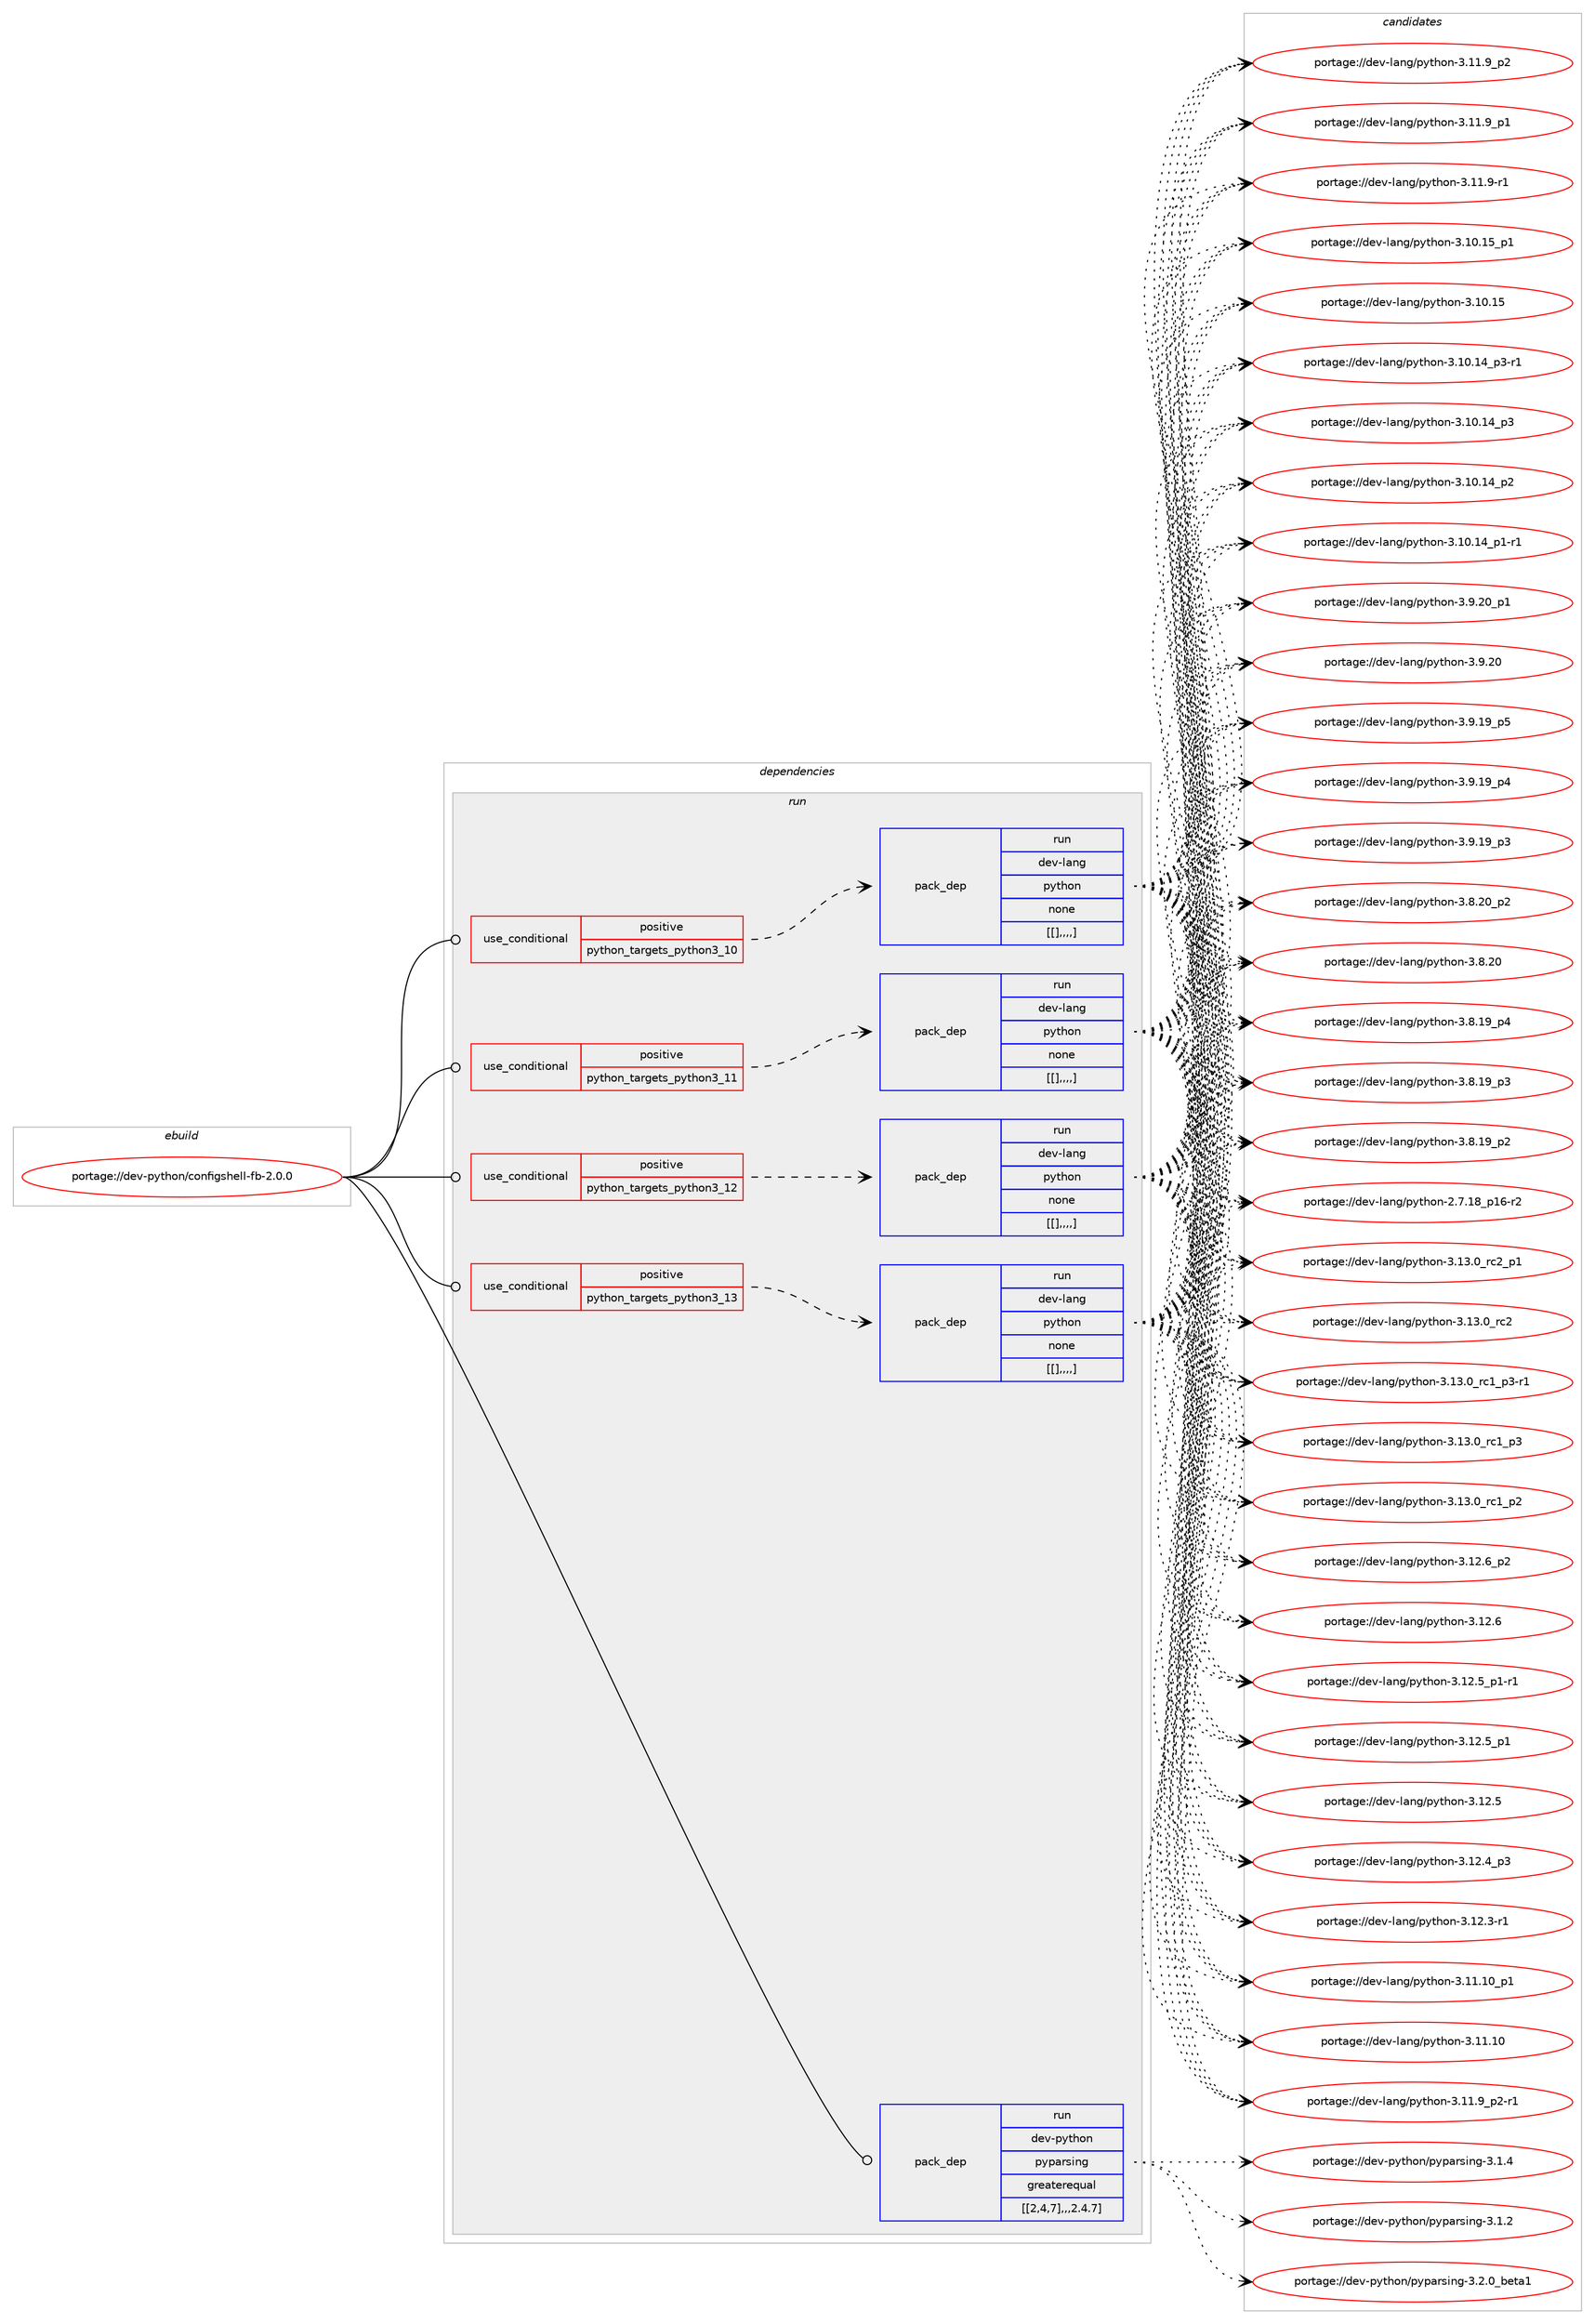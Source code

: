 digraph prolog {

# *************
# Graph options
# *************

newrank=true;
concentrate=true;
compound=true;
graph [rankdir=LR,fontname=Helvetica,fontsize=10,ranksep=1.5];#, ranksep=2.5, nodesep=0.2];
edge  [arrowhead=vee];
node  [fontname=Helvetica,fontsize=10];

# **********
# The ebuild
# **********

subgraph cluster_leftcol {
color=gray;
label=<<i>ebuild</i>>;
id [label="portage://dev-python/configshell-fb-2.0.0", color=red, width=4, href="../dev-python/configshell-fb-2.0.0.svg"];
}

# ****************
# The dependencies
# ****************

subgraph cluster_midcol {
color=gray;
label=<<i>dependencies</i>>;
subgraph cluster_compile {
fillcolor="#eeeeee";
style=filled;
label=<<i>compile</i>>;
}
subgraph cluster_compileandrun {
fillcolor="#eeeeee";
style=filled;
label=<<i>compile and run</i>>;
}
subgraph cluster_run {
fillcolor="#eeeeee";
style=filled;
label=<<i>run</i>>;
subgraph cond32937 {
dependency145792 [label=<<TABLE BORDER="0" CELLBORDER="1" CELLSPACING="0" CELLPADDING="4"><TR><TD ROWSPAN="3" CELLPADDING="10">use_conditional</TD></TR><TR><TD>positive</TD></TR><TR><TD>python_targets_python3_10</TD></TR></TABLE>>, shape=none, color=red];
subgraph pack111643 {
dependency145793 [label=<<TABLE BORDER="0" CELLBORDER="1" CELLSPACING="0" CELLPADDING="4" WIDTH="220"><TR><TD ROWSPAN="6" CELLPADDING="30">pack_dep</TD></TR><TR><TD WIDTH="110">run</TD></TR><TR><TD>dev-lang</TD></TR><TR><TD>python</TD></TR><TR><TD>none</TD></TR><TR><TD>[[],,,,]</TD></TR></TABLE>>, shape=none, color=blue];
}
dependency145792:e -> dependency145793:w [weight=20,style="dashed",arrowhead="vee"];
}
id:e -> dependency145792:w [weight=20,style="solid",arrowhead="odot"];
subgraph cond32938 {
dependency145794 [label=<<TABLE BORDER="0" CELLBORDER="1" CELLSPACING="0" CELLPADDING="4"><TR><TD ROWSPAN="3" CELLPADDING="10">use_conditional</TD></TR><TR><TD>positive</TD></TR><TR><TD>python_targets_python3_11</TD></TR></TABLE>>, shape=none, color=red];
subgraph pack111644 {
dependency145795 [label=<<TABLE BORDER="0" CELLBORDER="1" CELLSPACING="0" CELLPADDING="4" WIDTH="220"><TR><TD ROWSPAN="6" CELLPADDING="30">pack_dep</TD></TR><TR><TD WIDTH="110">run</TD></TR><TR><TD>dev-lang</TD></TR><TR><TD>python</TD></TR><TR><TD>none</TD></TR><TR><TD>[[],,,,]</TD></TR></TABLE>>, shape=none, color=blue];
}
dependency145794:e -> dependency145795:w [weight=20,style="dashed",arrowhead="vee"];
}
id:e -> dependency145794:w [weight=20,style="solid",arrowhead="odot"];
subgraph cond32939 {
dependency145796 [label=<<TABLE BORDER="0" CELLBORDER="1" CELLSPACING="0" CELLPADDING="4"><TR><TD ROWSPAN="3" CELLPADDING="10">use_conditional</TD></TR><TR><TD>positive</TD></TR><TR><TD>python_targets_python3_12</TD></TR></TABLE>>, shape=none, color=red];
subgraph pack111645 {
dependency145797 [label=<<TABLE BORDER="0" CELLBORDER="1" CELLSPACING="0" CELLPADDING="4" WIDTH="220"><TR><TD ROWSPAN="6" CELLPADDING="30">pack_dep</TD></TR><TR><TD WIDTH="110">run</TD></TR><TR><TD>dev-lang</TD></TR><TR><TD>python</TD></TR><TR><TD>none</TD></TR><TR><TD>[[],,,,]</TD></TR></TABLE>>, shape=none, color=blue];
}
dependency145796:e -> dependency145797:w [weight=20,style="dashed",arrowhead="vee"];
}
id:e -> dependency145796:w [weight=20,style="solid",arrowhead="odot"];
subgraph cond32940 {
dependency145798 [label=<<TABLE BORDER="0" CELLBORDER="1" CELLSPACING="0" CELLPADDING="4"><TR><TD ROWSPAN="3" CELLPADDING="10">use_conditional</TD></TR><TR><TD>positive</TD></TR><TR><TD>python_targets_python3_13</TD></TR></TABLE>>, shape=none, color=red];
subgraph pack111646 {
dependency145799 [label=<<TABLE BORDER="0" CELLBORDER="1" CELLSPACING="0" CELLPADDING="4" WIDTH="220"><TR><TD ROWSPAN="6" CELLPADDING="30">pack_dep</TD></TR><TR><TD WIDTH="110">run</TD></TR><TR><TD>dev-lang</TD></TR><TR><TD>python</TD></TR><TR><TD>none</TD></TR><TR><TD>[[],,,,]</TD></TR></TABLE>>, shape=none, color=blue];
}
dependency145798:e -> dependency145799:w [weight=20,style="dashed",arrowhead="vee"];
}
id:e -> dependency145798:w [weight=20,style="solid",arrowhead="odot"];
subgraph pack111647 {
dependency145800 [label=<<TABLE BORDER="0" CELLBORDER="1" CELLSPACING="0" CELLPADDING="4" WIDTH="220"><TR><TD ROWSPAN="6" CELLPADDING="30">pack_dep</TD></TR><TR><TD WIDTH="110">run</TD></TR><TR><TD>dev-python</TD></TR><TR><TD>pyparsing</TD></TR><TR><TD>greaterequal</TD></TR><TR><TD>[[2,4,7],,,2.4.7]</TD></TR></TABLE>>, shape=none, color=blue];
}
id:e -> dependency145800:w [weight=20,style="solid",arrowhead="odot"];
}
}

# **************
# The candidates
# **************

subgraph cluster_choices {
rank=same;
color=gray;
label=<<i>candidates</i>>;

subgraph choice111643 {
color=black;
nodesep=1;
choice100101118451089711010347112121116104111110455146495146489511499509511249 [label="portage://dev-lang/python-3.13.0_rc2_p1", color=red, width=4,href="../dev-lang/python-3.13.0_rc2_p1.svg"];
choice10010111845108971101034711212111610411111045514649514648951149950 [label="portage://dev-lang/python-3.13.0_rc2", color=red, width=4,href="../dev-lang/python-3.13.0_rc2.svg"];
choice1001011184510897110103471121211161041111104551464951464895114994995112514511449 [label="portage://dev-lang/python-3.13.0_rc1_p3-r1", color=red, width=4,href="../dev-lang/python-3.13.0_rc1_p3-r1.svg"];
choice100101118451089711010347112121116104111110455146495146489511499499511251 [label="portage://dev-lang/python-3.13.0_rc1_p3", color=red, width=4,href="../dev-lang/python-3.13.0_rc1_p3.svg"];
choice100101118451089711010347112121116104111110455146495146489511499499511250 [label="portage://dev-lang/python-3.13.0_rc1_p2", color=red, width=4,href="../dev-lang/python-3.13.0_rc1_p2.svg"];
choice100101118451089711010347112121116104111110455146495046549511250 [label="portage://dev-lang/python-3.12.6_p2", color=red, width=4,href="../dev-lang/python-3.12.6_p2.svg"];
choice10010111845108971101034711212111610411111045514649504654 [label="portage://dev-lang/python-3.12.6", color=red, width=4,href="../dev-lang/python-3.12.6.svg"];
choice1001011184510897110103471121211161041111104551464950465395112494511449 [label="portage://dev-lang/python-3.12.5_p1-r1", color=red, width=4,href="../dev-lang/python-3.12.5_p1-r1.svg"];
choice100101118451089711010347112121116104111110455146495046539511249 [label="portage://dev-lang/python-3.12.5_p1", color=red, width=4,href="../dev-lang/python-3.12.5_p1.svg"];
choice10010111845108971101034711212111610411111045514649504653 [label="portage://dev-lang/python-3.12.5", color=red, width=4,href="../dev-lang/python-3.12.5.svg"];
choice100101118451089711010347112121116104111110455146495046529511251 [label="portage://dev-lang/python-3.12.4_p3", color=red, width=4,href="../dev-lang/python-3.12.4_p3.svg"];
choice100101118451089711010347112121116104111110455146495046514511449 [label="portage://dev-lang/python-3.12.3-r1", color=red, width=4,href="../dev-lang/python-3.12.3-r1.svg"];
choice10010111845108971101034711212111610411111045514649494649489511249 [label="portage://dev-lang/python-3.11.10_p1", color=red, width=4,href="../dev-lang/python-3.11.10_p1.svg"];
choice1001011184510897110103471121211161041111104551464949464948 [label="portage://dev-lang/python-3.11.10", color=red, width=4,href="../dev-lang/python-3.11.10.svg"];
choice1001011184510897110103471121211161041111104551464949465795112504511449 [label="portage://dev-lang/python-3.11.9_p2-r1", color=red, width=4,href="../dev-lang/python-3.11.9_p2-r1.svg"];
choice100101118451089711010347112121116104111110455146494946579511250 [label="portage://dev-lang/python-3.11.9_p2", color=red, width=4,href="../dev-lang/python-3.11.9_p2.svg"];
choice100101118451089711010347112121116104111110455146494946579511249 [label="portage://dev-lang/python-3.11.9_p1", color=red, width=4,href="../dev-lang/python-3.11.9_p1.svg"];
choice100101118451089711010347112121116104111110455146494946574511449 [label="portage://dev-lang/python-3.11.9-r1", color=red, width=4,href="../dev-lang/python-3.11.9-r1.svg"];
choice10010111845108971101034711212111610411111045514649484649539511249 [label="portage://dev-lang/python-3.10.15_p1", color=red, width=4,href="../dev-lang/python-3.10.15_p1.svg"];
choice1001011184510897110103471121211161041111104551464948464953 [label="portage://dev-lang/python-3.10.15", color=red, width=4,href="../dev-lang/python-3.10.15.svg"];
choice100101118451089711010347112121116104111110455146494846495295112514511449 [label="portage://dev-lang/python-3.10.14_p3-r1", color=red, width=4,href="../dev-lang/python-3.10.14_p3-r1.svg"];
choice10010111845108971101034711212111610411111045514649484649529511251 [label="portage://dev-lang/python-3.10.14_p3", color=red, width=4,href="../dev-lang/python-3.10.14_p3.svg"];
choice10010111845108971101034711212111610411111045514649484649529511250 [label="portage://dev-lang/python-3.10.14_p2", color=red, width=4,href="../dev-lang/python-3.10.14_p2.svg"];
choice100101118451089711010347112121116104111110455146494846495295112494511449 [label="portage://dev-lang/python-3.10.14_p1-r1", color=red, width=4,href="../dev-lang/python-3.10.14_p1-r1.svg"];
choice100101118451089711010347112121116104111110455146574650489511249 [label="portage://dev-lang/python-3.9.20_p1", color=red, width=4,href="../dev-lang/python-3.9.20_p1.svg"];
choice10010111845108971101034711212111610411111045514657465048 [label="portage://dev-lang/python-3.9.20", color=red, width=4,href="../dev-lang/python-3.9.20.svg"];
choice100101118451089711010347112121116104111110455146574649579511253 [label="portage://dev-lang/python-3.9.19_p5", color=red, width=4,href="../dev-lang/python-3.9.19_p5.svg"];
choice100101118451089711010347112121116104111110455146574649579511252 [label="portage://dev-lang/python-3.9.19_p4", color=red, width=4,href="../dev-lang/python-3.9.19_p4.svg"];
choice100101118451089711010347112121116104111110455146574649579511251 [label="portage://dev-lang/python-3.9.19_p3", color=red, width=4,href="../dev-lang/python-3.9.19_p3.svg"];
choice100101118451089711010347112121116104111110455146564650489511250 [label="portage://dev-lang/python-3.8.20_p2", color=red, width=4,href="../dev-lang/python-3.8.20_p2.svg"];
choice10010111845108971101034711212111610411111045514656465048 [label="portage://dev-lang/python-3.8.20", color=red, width=4,href="../dev-lang/python-3.8.20.svg"];
choice100101118451089711010347112121116104111110455146564649579511252 [label="portage://dev-lang/python-3.8.19_p4", color=red, width=4,href="../dev-lang/python-3.8.19_p4.svg"];
choice100101118451089711010347112121116104111110455146564649579511251 [label="portage://dev-lang/python-3.8.19_p3", color=red, width=4,href="../dev-lang/python-3.8.19_p3.svg"];
choice100101118451089711010347112121116104111110455146564649579511250 [label="portage://dev-lang/python-3.8.19_p2", color=red, width=4,href="../dev-lang/python-3.8.19_p2.svg"];
choice100101118451089711010347112121116104111110455046554649569511249544511450 [label="portage://dev-lang/python-2.7.18_p16-r2", color=red, width=4,href="../dev-lang/python-2.7.18_p16-r2.svg"];
dependency145793:e -> choice100101118451089711010347112121116104111110455146495146489511499509511249:w [style=dotted,weight="100"];
dependency145793:e -> choice10010111845108971101034711212111610411111045514649514648951149950:w [style=dotted,weight="100"];
dependency145793:e -> choice1001011184510897110103471121211161041111104551464951464895114994995112514511449:w [style=dotted,weight="100"];
dependency145793:e -> choice100101118451089711010347112121116104111110455146495146489511499499511251:w [style=dotted,weight="100"];
dependency145793:e -> choice100101118451089711010347112121116104111110455146495146489511499499511250:w [style=dotted,weight="100"];
dependency145793:e -> choice100101118451089711010347112121116104111110455146495046549511250:w [style=dotted,weight="100"];
dependency145793:e -> choice10010111845108971101034711212111610411111045514649504654:w [style=dotted,weight="100"];
dependency145793:e -> choice1001011184510897110103471121211161041111104551464950465395112494511449:w [style=dotted,weight="100"];
dependency145793:e -> choice100101118451089711010347112121116104111110455146495046539511249:w [style=dotted,weight="100"];
dependency145793:e -> choice10010111845108971101034711212111610411111045514649504653:w [style=dotted,weight="100"];
dependency145793:e -> choice100101118451089711010347112121116104111110455146495046529511251:w [style=dotted,weight="100"];
dependency145793:e -> choice100101118451089711010347112121116104111110455146495046514511449:w [style=dotted,weight="100"];
dependency145793:e -> choice10010111845108971101034711212111610411111045514649494649489511249:w [style=dotted,weight="100"];
dependency145793:e -> choice1001011184510897110103471121211161041111104551464949464948:w [style=dotted,weight="100"];
dependency145793:e -> choice1001011184510897110103471121211161041111104551464949465795112504511449:w [style=dotted,weight="100"];
dependency145793:e -> choice100101118451089711010347112121116104111110455146494946579511250:w [style=dotted,weight="100"];
dependency145793:e -> choice100101118451089711010347112121116104111110455146494946579511249:w [style=dotted,weight="100"];
dependency145793:e -> choice100101118451089711010347112121116104111110455146494946574511449:w [style=dotted,weight="100"];
dependency145793:e -> choice10010111845108971101034711212111610411111045514649484649539511249:w [style=dotted,weight="100"];
dependency145793:e -> choice1001011184510897110103471121211161041111104551464948464953:w [style=dotted,weight="100"];
dependency145793:e -> choice100101118451089711010347112121116104111110455146494846495295112514511449:w [style=dotted,weight="100"];
dependency145793:e -> choice10010111845108971101034711212111610411111045514649484649529511251:w [style=dotted,weight="100"];
dependency145793:e -> choice10010111845108971101034711212111610411111045514649484649529511250:w [style=dotted,weight="100"];
dependency145793:e -> choice100101118451089711010347112121116104111110455146494846495295112494511449:w [style=dotted,weight="100"];
dependency145793:e -> choice100101118451089711010347112121116104111110455146574650489511249:w [style=dotted,weight="100"];
dependency145793:e -> choice10010111845108971101034711212111610411111045514657465048:w [style=dotted,weight="100"];
dependency145793:e -> choice100101118451089711010347112121116104111110455146574649579511253:w [style=dotted,weight="100"];
dependency145793:e -> choice100101118451089711010347112121116104111110455146574649579511252:w [style=dotted,weight="100"];
dependency145793:e -> choice100101118451089711010347112121116104111110455146574649579511251:w [style=dotted,weight="100"];
dependency145793:e -> choice100101118451089711010347112121116104111110455146564650489511250:w [style=dotted,weight="100"];
dependency145793:e -> choice10010111845108971101034711212111610411111045514656465048:w [style=dotted,weight="100"];
dependency145793:e -> choice100101118451089711010347112121116104111110455146564649579511252:w [style=dotted,weight="100"];
dependency145793:e -> choice100101118451089711010347112121116104111110455146564649579511251:w [style=dotted,weight="100"];
dependency145793:e -> choice100101118451089711010347112121116104111110455146564649579511250:w [style=dotted,weight="100"];
dependency145793:e -> choice100101118451089711010347112121116104111110455046554649569511249544511450:w [style=dotted,weight="100"];
}
subgraph choice111644 {
color=black;
nodesep=1;
choice100101118451089711010347112121116104111110455146495146489511499509511249 [label="portage://dev-lang/python-3.13.0_rc2_p1", color=red, width=4,href="../dev-lang/python-3.13.0_rc2_p1.svg"];
choice10010111845108971101034711212111610411111045514649514648951149950 [label="portage://dev-lang/python-3.13.0_rc2", color=red, width=4,href="../dev-lang/python-3.13.0_rc2.svg"];
choice1001011184510897110103471121211161041111104551464951464895114994995112514511449 [label="portage://dev-lang/python-3.13.0_rc1_p3-r1", color=red, width=4,href="../dev-lang/python-3.13.0_rc1_p3-r1.svg"];
choice100101118451089711010347112121116104111110455146495146489511499499511251 [label="portage://dev-lang/python-3.13.0_rc1_p3", color=red, width=4,href="../dev-lang/python-3.13.0_rc1_p3.svg"];
choice100101118451089711010347112121116104111110455146495146489511499499511250 [label="portage://dev-lang/python-3.13.0_rc1_p2", color=red, width=4,href="../dev-lang/python-3.13.0_rc1_p2.svg"];
choice100101118451089711010347112121116104111110455146495046549511250 [label="portage://dev-lang/python-3.12.6_p2", color=red, width=4,href="../dev-lang/python-3.12.6_p2.svg"];
choice10010111845108971101034711212111610411111045514649504654 [label="portage://dev-lang/python-3.12.6", color=red, width=4,href="../dev-lang/python-3.12.6.svg"];
choice1001011184510897110103471121211161041111104551464950465395112494511449 [label="portage://dev-lang/python-3.12.5_p1-r1", color=red, width=4,href="../dev-lang/python-3.12.5_p1-r1.svg"];
choice100101118451089711010347112121116104111110455146495046539511249 [label="portage://dev-lang/python-3.12.5_p1", color=red, width=4,href="../dev-lang/python-3.12.5_p1.svg"];
choice10010111845108971101034711212111610411111045514649504653 [label="portage://dev-lang/python-3.12.5", color=red, width=4,href="../dev-lang/python-3.12.5.svg"];
choice100101118451089711010347112121116104111110455146495046529511251 [label="portage://dev-lang/python-3.12.4_p3", color=red, width=4,href="../dev-lang/python-3.12.4_p3.svg"];
choice100101118451089711010347112121116104111110455146495046514511449 [label="portage://dev-lang/python-3.12.3-r1", color=red, width=4,href="../dev-lang/python-3.12.3-r1.svg"];
choice10010111845108971101034711212111610411111045514649494649489511249 [label="portage://dev-lang/python-3.11.10_p1", color=red, width=4,href="../dev-lang/python-3.11.10_p1.svg"];
choice1001011184510897110103471121211161041111104551464949464948 [label="portage://dev-lang/python-3.11.10", color=red, width=4,href="../dev-lang/python-3.11.10.svg"];
choice1001011184510897110103471121211161041111104551464949465795112504511449 [label="portage://dev-lang/python-3.11.9_p2-r1", color=red, width=4,href="../dev-lang/python-3.11.9_p2-r1.svg"];
choice100101118451089711010347112121116104111110455146494946579511250 [label="portage://dev-lang/python-3.11.9_p2", color=red, width=4,href="../dev-lang/python-3.11.9_p2.svg"];
choice100101118451089711010347112121116104111110455146494946579511249 [label="portage://dev-lang/python-3.11.9_p1", color=red, width=4,href="../dev-lang/python-3.11.9_p1.svg"];
choice100101118451089711010347112121116104111110455146494946574511449 [label="portage://dev-lang/python-3.11.9-r1", color=red, width=4,href="../dev-lang/python-3.11.9-r1.svg"];
choice10010111845108971101034711212111610411111045514649484649539511249 [label="portage://dev-lang/python-3.10.15_p1", color=red, width=4,href="../dev-lang/python-3.10.15_p1.svg"];
choice1001011184510897110103471121211161041111104551464948464953 [label="portage://dev-lang/python-3.10.15", color=red, width=4,href="../dev-lang/python-3.10.15.svg"];
choice100101118451089711010347112121116104111110455146494846495295112514511449 [label="portage://dev-lang/python-3.10.14_p3-r1", color=red, width=4,href="../dev-lang/python-3.10.14_p3-r1.svg"];
choice10010111845108971101034711212111610411111045514649484649529511251 [label="portage://dev-lang/python-3.10.14_p3", color=red, width=4,href="../dev-lang/python-3.10.14_p3.svg"];
choice10010111845108971101034711212111610411111045514649484649529511250 [label="portage://dev-lang/python-3.10.14_p2", color=red, width=4,href="../dev-lang/python-3.10.14_p2.svg"];
choice100101118451089711010347112121116104111110455146494846495295112494511449 [label="portage://dev-lang/python-3.10.14_p1-r1", color=red, width=4,href="../dev-lang/python-3.10.14_p1-r1.svg"];
choice100101118451089711010347112121116104111110455146574650489511249 [label="portage://dev-lang/python-3.9.20_p1", color=red, width=4,href="../dev-lang/python-3.9.20_p1.svg"];
choice10010111845108971101034711212111610411111045514657465048 [label="portage://dev-lang/python-3.9.20", color=red, width=4,href="../dev-lang/python-3.9.20.svg"];
choice100101118451089711010347112121116104111110455146574649579511253 [label="portage://dev-lang/python-3.9.19_p5", color=red, width=4,href="../dev-lang/python-3.9.19_p5.svg"];
choice100101118451089711010347112121116104111110455146574649579511252 [label="portage://dev-lang/python-3.9.19_p4", color=red, width=4,href="../dev-lang/python-3.9.19_p4.svg"];
choice100101118451089711010347112121116104111110455146574649579511251 [label="portage://dev-lang/python-3.9.19_p3", color=red, width=4,href="../dev-lang/python-3.9.19_p3.svg"];
choice100101118451089711010347112121116104111110455146564650489511250 [label="portage://dev-lang/python-3.8.20_p2", color=red, width=4,href="../dev-lang/python-3.8.20_p2.svg"];
choice10010111845108971101034711212111610411111045514656465048 [label="portage://dev-lang/python-3.8.20", color=red, width=4,href="../dev-lang/python-3.8.20.svg"];
choice100101118451089711010347112121116104111110455146564649579511252 [label="portage://dev-lang/python-3.8.19_p4", color=red, width=4,href="../dev-lang/python-3.8.19_p4.svg"];
choice100101118451089711010347112121116104111110455146564649579511251 [label="portage://dev-lang/python-3.8.19_p3", color=red, width=4,href="../dev-lang/python-3.8.19_p3.svg"];
choice100101118451089711010347112121116104111110455146564649579511250 [label="portage://dev-lang/python-3.8.19_p2", color=red, width=4,href="../dev-lang/python-3.8.19_p2.svg"];
choice100101118451089711010347112121116104111110455046554649569511249544511450 [label="portage://dev-lang/python-2.7.18_p16-r2", color=red, width=4,href="../dev-lang/python-2.7.18_p16-r2.svg"];
dependency145795:e -> choice100101118451089711010347112121116104111110455146495146489511499509511249:w [style=dotted,weight="100"];
dependency145795:e -> choice10010111845108971101034711212111610411111045514649514648951149950:w [style=dotted,weight="100"];
dependency145795:e -> choice1001011184510897110103471121211161041111104551464951464895114994995112514511449:w [style=dotted,weight="100"];
dependency145795:e -> choice100101118451089711010347112121116104111110455146495146489511499499511251:w [style=dotted,weight="100"];
dependency145795:e -> choice100101118451089711010347112121116104111110455146495146489511499499511250:w [style=dotted,weight="100"];
dependency145795:e -> choice100101118451089711010347112121116104111110455146495046549511250:w [style=dotted,weight="100"];
dependency145795:e -> choice10010111845108971101034711212111610411111045514649504654:w [style=dotted,weight="100"];
dependency145795:e -> choice1001011184510897110103471121211161041111104551464950465395112494511449:w [style=dotted,weight="100"];
dependency145795:e -> choice100101118451089711010347112121116104111110455146495046539511249:w [style=dotted,weight="100"];
dependency145795:e -> choice10010111845108971101034711212111610411111045514649504653:w [style=dotted,weight="100"];
dependency145795:e -> choice100101118451089711010347112121116104111110455146495046529511251:w [style=dotted,weight="100"];
dependency145795:e -> choice100101118451089711010347112121116104111110455146495046514511449:w [style=dotted,weight="100"];
dependency145795:e -> choice10010111845108971101034711212111610411111045514649494649489511249:w [style=dotted,weight="100"];
dependency145795:e -> choice1001011184510897110103471121211161041111104551464949464948:w [style=dotted,weight="100"];
dependency145795:e -> choice1001011184510897110103471121211161041111104551464949465795112504511449:w [style=dotted,weight="100"];
dependency145795:e -> choice100101118451089711010347112121116104111110455146494946579511250:w [style=dotted,weight="100"];
dependency145795:e -> choice100101118451089711010347112121116104111110455146494946579511249:w [style=dotted,weight="100"];
dependency145795:e -> choice100101118451089711010347112121116104111110455146494946574511449:w [style=dotted,weight="100"];
dependency145795:e -> choice10010111845108971101034711212111610411111045514649484649539511249:w [style=dotted,weight="100"];
dependency145795:e -> choice1001011184510897110103471121211161041111104551464948464953:w [style=dotted,weight="100"];
dependency145795:e -> choice100101118451089711010347112121116104111110455146494846495295112514511449:w [style=dotted,weight="100"];
dependency145795:e -> choice10010111845108971101034711212111610411111045514649484649529511251:w [style=dotted,weight="100"];
dependency145795:e -> choice10010111845108971101034711212111610411111045514649484649529511250:w [style=dotted,weight="100"];
dependency145795:e -> choice100101118451089711010347112121116104111110455146494846495295112494511449:w [style=dotted,weight="100"];
dependency145795:e -> choice100101118451089711010347112121116104111110455146574650489511249:w [style=dotted,weight="100"];
dependency145795:e -> choice10010111845108971101034711212111610411111045514657465048:w [style=dotted,weight="100"];
dependency145795:e -> choice100101118451089711010347112121116104111110455146574649579511253:w [style=dotted,weight="100"];
dependency145795:e -> choice100101118451089711010347112121116104111110455146574649579511252:w [style=dotted,weight="100"];
dependency145795:e -> choice100101118451089711010347112121116104111110455146574649579511251:w [style=dotted,weight="100"];
dependency145795:e -> choice100101118451089711010347112121116104111110455146564650489511250:w [style=dotted,weight="100"];
dependency145795:e -> choice10010111845108971101034711212111610411111045514656465048:w [style=dotted,weight="100"];
dependency145795:e -> choice100101118451089711010347112121116104111110455146564649579511252:w [style=dotted,weight="100"];
dependency145795:e -> choice100101118451089711010347112121116104111110455146564649579511251:w [style=dotted,weight="100"];
dependency145795:e -> choice100101118451089711010347112121116104111110455146564649579511250:w [style=dotted,weight="100"];
dependency145795:e -> choice100101118451089711010347112121116104111110455046554649569511249544511450:w [style=dotted,weight="100"];
}
subgraph choice111645 {
color=black;
nodesep=1;
choice100101118451089711010347112121116104111110455146495146489511499509511249 [label="portage://dev-lang/python-3.13.0_rc2_p1", color=red, width=4,href="../dev-lang/python-3.13.0_rc2_p1.svg"];
choice10010111845108971101034711212111610411111045514649514648951149950 [label="portage://dev-lang/python-3.13.0_rc2", color=red, width=4,href="../dev-lang/python-3.13.0_rc2.svg"];
choice1001011184510897110103471121211161041111104551464951464895114994995112514511449 [label="portage://dev-lang/python-3.13.0_rc1_p3-r1", color=red, width=4,href="../dev-lang/python-3.13.0_rc1_p3-r1.svg"];
choice100101118451089711010347112121116104111110455146495146489511499499511251 [label="portage://dev-lang/python-3.13.0_rc1_p3", color=red, width=4,href="../dev-lang/python-3.13.0_rc1_p3.svg"];
choice100101118451089711010347112121116104111110455146495146489511499499511250 [label="portage://dev-lang/python-3.13.0_rc1_p2", color=red, width=4,href="../dev-lang/python-3.13.0_rc1_p2.svg"];
choice100101118451089711010347112121116104111110455146495046549511250 [label="portage://dev-lang/python-3.12.6_p2", color=red, width=4,href="../dev-lang/python-3.12.6_p2.svg"];
choice10010111845108971101034711212111610411111045514649504654 [label="portage://dev-lang/python-3.12.6", color=red, width=4,href="../dev-lang/python-3.12.6.svg"];
choice1001011184510897110103471121211161041111104551464950465395112494511449 [label="portage://dev-lang/python-3.12.5_p1-r1", color=red, width=4,href="../dev-lang/python-3.12.5_p1-r1.svg"];
choice100101118451089711010347112121116104111110455146495046539511249 [label="portage://dev-lang/python-3.12.5_p1", color=red, width=4,href="../dev-lang/python-3.12.5_p1.svg"];
choice10010111845108971101034711212111610411111045514649504653 [label="portage://dev-lang/python-3.12.5", color=red, width=4,href="../dev-lang/python-3.12.5.svg"];
choice100101118451089711010347112121116104111110455146495046529511251 [label="portage://dev-lang/python-3.12.4_p3", color=red, width=4,href="../dev-lang/python-3.12.4_p3.svg"];
choice100101118451089711010347112121116104111110455146495046514511449 [label="portage://dev-lang/python-3.12.3-r1", color=red, width=4,href="../dev-lang/python-3.12.3-r1.svg"];
choice10010111845108971101034711212111610411111045514649494649489511249 [label="portage://dev-lang/python-3.11.10_p1", color=red, width=4,href="../dev-lang/python-3.11.10_p1.svg"];
choice1001011184510897110103471121211161041111104551464949464948 [label="portage://dev-lang/python-3.11.10", color=red, width=4,href="../dev-lang/python-3.11.10.svg"];
choice1001011184510897110103471121211161041111104551464949465795112504511449 [label="portage://dev-lang/python-3.11.9_p2-r1", color=red, width=4,href="../dev-lang/python-3.11.9_p2-r1.svg"];
choice100101118451089711010347112121116104111110455146494946579511250 [label="portage://dev-lang/python-3.11.9_p2", color=red, width=4,href="../dev-lang/python-3.11.9_p2.svg"];
choice100101118451089711010347112121116104111110455146494946579511249 [label="portage://dev-lang/python-3.11.9_p1", color=red, width=4,href="../dev-lang/python-3.11.9_p1.svg"];
choice100101118451089711010347112121116104111110455146494946574511449 [label="portage://dev-lang/python-3.11.9-r1", color=red, width=4,href="../dev-lang/python-3.11.9-r1.svg"];
choice10010111845108971101034711212111610411111045514649484649539511249 [label="portage://dev-lang/python-3.10.15_p1", color=red, width=4,href="../dev-lang/python-3.10.15_p1.svg"];
choice1001011184510897110103471121211161041111104551464948464953 [label="portage://dev-lang/python-3.10.15", color=red, width=4,href="../dev-lang/python-3.10.15.svg"];
choice100101118451089711010347112121116104111110455146494846495295112514511449 [label="portage://dev-lang/python-3.10.14_p3-r1", color=red, width=4,href="../dev-lang/python-3.10.14_p3-r1.svg"];
choice10010111845108971101034711212111610411111045514649484649529511251 [label="portage://dev-lang/python-3.10.14_p3", color=red, width=4,href="../dev-lang/python-3.10.14_p3.svg"];
choice10010111845108971101034711212111610411111045514649484649529511250 [label="portage://dev-lang/python-3.10.14_p2", color=red, width=4,href="../dev-lang/python-3.10.14_p2.svg"];
choice100101118451089711010347112121116104111110455146494846495295112494511449 [label="portage://dev-lang/python-3.10.14_p1-r1", color=red, width=4,href="../dev-lang/python-3.10.14_p1-r1.svg"];
choice100101118451089711010347112121116104111110455146574650489511249 [label="portage://dev-lang/python-3.9.20_p1", color=red, width=4,href="../dev-lang/python-3.9.20_p1.svg"];
choice10010111845108971101034711212111610411111045514657465048 [label="portage://dev-lang/python-3.9.20", color=red, width=4,href="../dev-lang/python-3.9.20.svg"];
choice100101118451089711010347112121116104111110455146574649579511253 [label="portage://dev-lang/python-3.9.19_p5", color=red, width=4,href="../dev-lang/python-3.9.19_p5.svg"];
choice100101118451089711010347112121116104111110455146574649579511252 [label="portage://dev-lang/python-3.9.19_p4", color=red, width=4,href="../dev-lang/python-3.9.19_p4.svg"];
choice100101118451089711010347112121116104111110455146574649579511251 [label="portage://dev-lang/python-3.9.19_p3", color=red, width=4,href="../dev-lang/python-3.9.19_p3.svg"];
choice100101118451089711010347112121116104111110455146564650489511250 [label="portage://dev-lang/python-3.8.20_p2", color=red, width=4,href="../dev-lang/python-3.8.20_p2.svg"];
choice10010111845108971101034711212111610411111045514656465048 [label="portage://dev-lang/python-3.8.20", color=red, width=4,href="../dev-lang/python-3.8.20.svg"];
choice100101118451089711010347112121116104111110455146564649579511252 [label="portage://dev-lang/python-3.8.19_p4", color=red, width=4,href="../dev-lang/python-3.8.19_p4.svg"];
choice100101118451089711010347112121116104111110455146564649579511251 [label="portage://dev-lang/python-3.8.19_p3", color=red, width=4,href="../dev-lang/python-3.8.19_p3.svg"];
choice100101118451089711010347112121116104111110455146564649579511250 [label="portage://dev-lang/python-3.8.19_p2", color=red, width=4,href="../dev-lang/python-3.8.19_p2.svg"];
choice100101118451089711010347112121116104111110455046554649569511249544511450 [label="portage://dev-lang/python-2.7.18_p16-r2", color=red, width=4,href="../dev-lang/python-2.7.18_p16-r2.svg"];
dependency145797:e -> choice100101118451089711010347112121116104111110455146495146489511499509511249:w [style=dotted,weight="100"];
dependency145797:e -> choice10010111845108971101034711212111610411111045514649514648951149950:w [style=dotted,weight="100"];
dependency145797:e -> choice1001011184510897110103471121211161041111104551464951464895114994995112514511449:w [style=dotted,weight="100"];
dependency145797:e -> choice100101118451089711010347112121116104111110455146495146489511499499511251:w [style=dotted,weight="100"];
dependency145797:e -> choice100101118451089711010347112121116104111110455146495146489511499499511250:w [style=dotted,weight="100"];
dependency145797:e -> choice100101118451089711010347112121116104111110455146495046549511250:w [style=dotted,weight="100"];
dependency145797:e -> choice10010111845108971101034711212111610411111045514649504654:w [style=dotted,weight="100"];
dependency145797:e -> choice1001011184510897110103471121211161041111104551464950465395112494511449:w [style=dotted,weight="100"];
dependency145797:e -> choice100101118451089711010347112121116104111110455146495046539511249:w [style=dotted,weight="100"];
dependency145797:e -> choice10010111845108971101034711212111610411111045514649504653:w [style=dotted,weight="100"];
dependency145797:e -> choice100101118451089711010347112121116104111110455146495046529511251:w [style=dotted,weight="100"];
dependency145797:e -> choice100101118451089711010347112121116104111110455146495046514511449:w [style=dotted,weight="100"];
dependency145797:e -> choice10010111845108971101034711212111610411111045514649494649489511249:w [style=dotted,weight="100"];
dependency145797:e -> choice1001011184510897110103471121211161041111104551464949464948:w [style=dotted,weight="100"];
dependency145797:e -> choice1001011184510897110103471121211161041111104551464949465795112504511449:w [style=dotted,weight="100"];
dependency145797:e -> choice100101118451089711010347112121116104111110455146494946579511250:w [style=dotted,weight="100"];
dependency145797:e -> choice100101118451089711010347112121116104111110455146494946579511249:w [style=dotted,weight="100"];
dependency145797:e -> choice100101118451089711010347112121116104111110455146494946574511449:w [style=dotted,weight="100"];
dependency145797:e -> choice10010111845108971101034711212111610411111045514649484649539511249:w [style=dotted,weight="100"];
dependency145797:e -> choice1001011184510897110103471121211161041111104551464948464953:w [style=dotted,weight="100"];
dependency145797:e -> choice100101118451089711010347112121116104111110455146494846495295112514511449:w [style=dotted,weight="100"];
dependency145797:e -> choice10010111845108971101034711212111610411111045514649484649529511251:w [style=dotted,weight="100"];
dependency145797:e -> choice10010111845108971101034711212111610411111045514649484649529511250:w [style=dotted,weight="100"];
dependency145797:e -> choice100101118451089711010347112121116104111110455146494846495295112494511449:w [style=dotted,weight="100"];
dependency145797:e -> choice100101118451089711010347112121116104111110455146574650489511249:w [style=dotted,weight="100"];
dependency145797:e -> choice10010111845108971101034711212111610411111045514657465048:w [style=dotted,weight="100"];
dependency145797:e -> choice100101118451089711010347112121116104111110455146574649579511253:w [style=dotted,weight="100"];
dependency145797:e -> choice100101118451089711010347112121116104111110455146574649579511252:w [style=dotted,weight="100"];
dependency145797:e -> choice100101118451089711010347112121116104111110455146574649579511251:w [style=dotted,weight="100"];
dependency145797:e -> choice100101118451089711010347112121116104111110455146564650489511250:w [style=dotted,weight="100"];
dependency145797:e -> choice10010111845108971101034711212111610411111045514656465048:w [style=dotted,weight="100"];
dependency145797:e -> choice100101118451089711010347112121116104111110455146564649579511252:w [style=dotted,weight="100"];
dependency145797:e -> choice100101118451089711010347112121116104111110455146564649579511251:w [style=dotted,weight="100"];
dependency145797:e -> choice100101118451089711010347112121116104111110455146564649579511250:w [style=dotted,weight="100"];
dependency145797:e -> choice100101118451089711010347112121116104111110455046554649569511249544511450:w [style=dotted,weight="100"];
}
subgraph choice111646 {
color=black;
nodesep=1;
choice100101118451089711010347112121116104111110455146495146489511499509511249 [label="portage://dev-lang/python-3.13.0_rc2_p1", color=red, width=4,href="../dev-lang/python-3.13.0_rc2_p1.svg"];
choice10010111845108971101034711212111610411111045514649514648951149950 [label="portage://dev-lang/python-3.13.0_rc2", color=red, width=4,href="../dev-lang/python-3.13.0_rc2.svg"];
choice1001011184510897110103471121211161041111104551464951464895114994995112514511449 [label="portage://dev-lang/python-3.13.0_rc1_p3-r1", color=red, width=4,href="../dev-lang/python-3.13.0_rc1_p3-r1.svg"];
choice100101118451089711010347112121116104111110455146495146489511499499511251 [label="portage://dev-lang/python-3.13.0_rc1_p3", color=red, width=4,href="../dev-lang/python-3.13.0_rc1_p3.svg"];
choice100101118451089711010347112121116104111110455146495146489511499499511250 [label="portage://dev-lang/python-3.13.0_rc1_p2", color=red, width=4,href="../dev-lang/python-3.13.0_rc1_p2.svg"];
choice100101118451089711010347112121116104111110455146495046549511250 [label="portage://dev-lang/python-3.12.6_p2", color=red, width=4,href="../dev-lang/python-3.12.6_p2.svg"];
choice10010111845108971101034711212111610411111045514649504654 [label="portage://dev-lang/python-3.12.6", color=red, width=4,href="../dev-lang/python-3.12.6.svg"];
choice1001011184510897110103471121211161041111104551464950465395112494511449 [label="portage://dev-lang/python-3.12.5_p1-r1", color=red, width=4,href="../dev-lang/python-3.12.5_p1-r1.svg"];
choice100101118451089711010347112121116104111110455146495046539511249 [label="portage://dev-lang/python-3.12.5_p1", color=red, width=4,href="../dev-lang/python-3.12.5_p1.svg"];
choice10010111845108971101034711212111610411111045514649504653 [label="portage://dev-lang/python-3.12.5", color=red, width=4,href="../dev-lang/python-3.12.5.svg"];
choice100101118451089711010347112121116104111110455146495046529511251 [label="portage://dev-lang/python-3.12.4_p3", color=red, width=4,href="../dev-lang/python-3.12.4_p3.svg"];
choice100101118451089711010347112121116104111110455146495046514511449 [label="portage://dev-lang/python-3.12.3-r1", color=red, width=4,href="../dev-lang/python-3.12.3-r1.svg"];
choice10010111845108971101034711212111610411111045514649494649489511249 [label="portage://dev-lang/python-3.11.10_p1", color=red, width=4,href="../dev-lang/python-3.11.10_p1.svg"];
choice1001011184510897110103471121211161041111104551464949464948 [label="portage://dev-lang/python-3.11.10", color=red, width=4,href="../dev-lang/python-3.11.10.svg"];
choice1001011184510897110103471121211161041111104551464949465795112504511449 [label="portage://dev-lang/python-3.11.9_p2-r1", color=red, width=4,href="../dev-lang/python-3.11.9_p2-r1.svg"];
choice100101118451089711010347112121116104111110455146494946579511250 [label="portage://dev-lang/python-3.11.9_p2", color=red, width=4,href="../dev-lang/python-3.11.9_p2.svg"];
choice100101118451089711010347112121116104111110455146494946579511249 [label="portage://dev-lang/python-3.11.9_p1", color=red, width=4,href="../dev-lang/python-3.11.9_p1.svg"];
choice100101118451089711010347112121116104111110455146494946574511449 [label="portage://dev-lang/python-3.11.9-r1", color=red, width=4,href="../dev-lang/python-3.11.9-r1.svg"];
choice10010111845108971101034711212111610411111045514649484649539511249 [label="portage://dev-lang/python-3.10.15_p1", color=red, width=4,href="../dev-lang/python-3.10.15_p1.svg"];
choice1001011184510897110103471121211161041111104551464948464953 [label="portage://dev-lang/python-3.10.15", color=red, width=4,href="../dev-lang/python-3.10.15.svg"];
choice100101118451089711010347112121116104111110455146494846495295112514511449 [label="portage://dev-lang/python-3.10.14_p3-r1", color=red, width=4,href="../dev-lang/python-3.10.14_p3-r1.svg"];
choice10010111845108971101034711212111610411111045514649484649529511251 [label="portage://dev-lang/python-3.10.14_p3", color=red, width=4,href="../dev-lang/python-3.10.14_p3.svg"];
choice10010111845108971101034711212111610411111045514649484649529511250 [label="portage://dev-lang/python-3.10.14_p2", color=red, width=4,href="../dev-lang/python-3.10.14_p2.svg"];
choice100101118451089711010347112121116104111110455146494846495295112494511449 [label="portage://dev-lang/python-3.10.14_p1-r1", color=red, width=4,href="../dev-lang/python-3.10.14_p1-r1.svg"];
choice100101118451089711010347112121116104111110455146574650489511249 [label="portage://dev-lang/python-3.9.20_p1", color=red, width=4,href="../dev-lang/python-3.9.20_p1.svg"];
choice10010111845108971101034711212111610411111045514657465048 [label="portage://dev-lang/python-3.9.20", color=red, width=4,href="../dev-lang/python-3.9.20.svg"];
choice100101118451089711010347112121116104111110455146574649579511253 [label="portage://dev-lang/python-3.9.19_p5", color=red, width=4,href="../dev-lang/python-3.9.19_p5.svg"];
choice100101118451089711010347112121116104111110455146574649579511252 [label="portage://dev-lang/python-3.9.19_p4", color=red, width=4,href="../dev-lang/python-3.9.19_p4.svg"];
choice100101118451089711010347112121116104111110455146574649579511251 [label="portage://dev-lang/python-3.9.19_p3", color=red, width=4,href="../dev-lang/python-3.9.19_p3.svg"];
choice100101118451089711010347112121116104111110455146564650489511250 [label="portage://dev-lang/python-3.8.20_p2", color=red, width=4,href="../dev-lang/python-3.8.20_p2.svg"];
choice10010111845108971101034711212111610411111045514656465048 [label="portage://dev-lang/python-3.8.20", color=red, width=4,href="../dev-lang/python-3.8.20.svg"];
choice100101118451089711010347112121116104111110455146564649579511252 [label="portage://dev-lang/python-3.8.19_p4", color=red, width=4,href="../dev-lang/python-3.8.19_p4.svg"];
choice100101118451089711010347112121116104111110455146564649579511251 [label="portage://dev-lang/python-3.8.19_p3", color=red, width=4,href="../dev-lang/python-3.8.19_p3.svg"];
choice100101118451089711010347112121116104111110455146564649579511250 [label="portage://dev-lang/python-3.8.19_p2", color=red, width=4,href="../dev-lang/python-3.8.19_p2.svg"];
choice100101118451089711010347112121116104111110455046554649569511249544511450 [label="portage://dev-lang/python-2.7.18_p16-r2", color=red, width=4,href="../dev-lang/python-2.7.18_p16-r2.svg"];
dependency145799:e -> choice100101118451089711010347112121116104111110455146495146489511499509511249:w [style=dotted,weight="100"];
dependency145799:e -> choice10010111845108971101034711212111610411111045514649514648951149950:w [style=dotted,weight="100"];
dependency145799:e -> choice1001011184510897110103471121211161041111104551464951464895114994995112514511449:w [style=dotted,weight="100"];
dependency145799:e -> choice100101118451089711010347112121116104111110455146495146489511499499511251:w [style=dotted,weight="100"];
dependency145799:e -> choice100101118451089711010347112121116104111110455146495146489511499499511250:w [style=dotted,weight="100"];
dependency145799:e -> choice100101118451089711010347112121116104111110455146495046549511250:w [style=dotted,weight="100"];
dependency145799:e -> choice10010111845108971101034711212111610411111045514649504654:w [style=dotted,weight="100"];
dependency145799:e -> choice1001011184510897110103471121211161041111104551464950465395112494511449:w [style=dotted,weight="100"];
dependency145799:e -> choice100101118451089711010347112121116104111110455146495046539511249:w [style=dotted,weight="100"];
dependency145799:e -> choice10010111845108971101034711212111610411111045514649504653:w [style=dotted,weight="100"];
dependency145799:e -> choice100101118451089711010347112121116104111110455146495046529511251:w [style=dotted,weight="100"];
dependency145799:e -> choice100101118451089711010347112121116104111110455146495046514511449:w [style=dotted,weight="100"];
dependency145799:e -> choice10010111845108971101034711212111610411111045514649494649489511249:w [style=dotted,weight="100"];
dependency145799:e -> choice1001011184510897110103471121211161041111104551464949464948:w [style=dotted,weight="100"];
dependency145799:e -> choice1001011184510897110103471121211161041111104551464949465795112504511449:w [style=dotted,weight="100"];
dependency145799:e -> choice100101118451089711010347112121116104111110455146494946579511250:w [style=dotted,weight="100"];
dependency145799:e -> choice100101118451089711010347112121116104111110455146494946579511249:w [style=dotted,weight="100"];
dependency145799:e -> choice100101118451089711010347112121116104111110455146494946574511449:w [style=dotted,weight="100"];
dependency145799:e -> choice10010111845108971101034711212111610411111045514649484649539511249:w [style=dotted,weight="100"];
dependency145799:e -> choice1001011184510897110103471121211161041111104551464948464953:w [style=dotted,weight="100"];
dependency145799:e -> choice100101118451089711010347112121116104111110455146494846495295112514511449:w [style=dotted,weight="100"];
dependency145799:e -> choice10010111845108971101034711212111610411111045514649484649529511251:w [style=dotted,weight="100"];
dependency145799:e -> choice10010111845108971101034711212111610411111045514649484649529511250:w [style=dotted,weight="100"];
dependency145799:e -> choice100101118451089711010347112121116104111110455146494846495295112494511449:w [style=dotted,weight="100"];
dependency145799:e -> choice100101118451089711010347112121116104111110455146574650489511249:w [style=dotted,weight="100"];
dependency145799:e -> choice10010111845108971101034711212111610411111045514657465048:w [style=dotted,weight="100"];
dependency145799:e -> choice100101118451089711010347112121116104111110455146574649579511253:w [style=dotted,weight="100"];
dependency145799:e -> choice100101118451089711010347112121116104111110455146574649579511252:w [style=dotted,weight="100"];
dependency145799:e -> choice100101118451089711010347112121116104111110455146574649579511251:w [style=dotted,weight="100"];
dependency145799:e -> choice100101118451089711010347112121116104111110455146564650489511250:w [style=dotted,weight="100"];
dependency145799:e -> choice10010111845108971101034711212111610411111045514656465048:w [style=dotted,weight="100"];
dependency145799:e -> choice100101118451089711010347112121116104111110455146564649579511252:w [style=dotted,weight="100"];
dependency145799:e -> choice100101118451089711010347112121116104111110455146564649579511251:w [style=dotted,weight="100"];
dependency145799:e -> choice100101118451089711010347112121116104111110455146564649579511250:w [style=dotted,weight="100"];
dependency145799:e -> choice100101118451089711010347112121116104111110455046554649569511249544511450:w [style=dotted,weight="100"];
}
subgraph choice111647 {
color=black;
nodesep=1;
choice10010111845112121116104111110471121211129711411510511010345514650464895981011169749 [label="portage://dev-python/pyparsing-3.2.0_beta1", color=red, width=4,href="../dev-python/pyparsing-3.2.0_beta1.svg"];
choice100101118451121211161041111104711212111297114115105110103455146494652 [label="portage://dev-python/pyparsing-3.1.4", color=red, width=4,href="../dev-python/pyparsing-3.1.4.svg"];
choice100101118451121211161041111104711212111297114115105110103455146494650 [label="portage://dev-python/pyparsing-3.1.2", color=red, width=4,href="../dev-python/pyparsing-3.1.2.svg"];
dependency145800:e -> choice10010111845112121116104111110471121211129711411510511010345514650464895981011169749:w [style=dotted,weight="100"];
dependency145800:e -> choice100101118451121211161041111104711212111297114115105110103455146494652:w [style=dotted,weight="100"];
dependency145800:e -> choice100101118451121211161041111104711212111297114115105110103455146494650:w [style=dotted,weight="100"];
}
}

}
